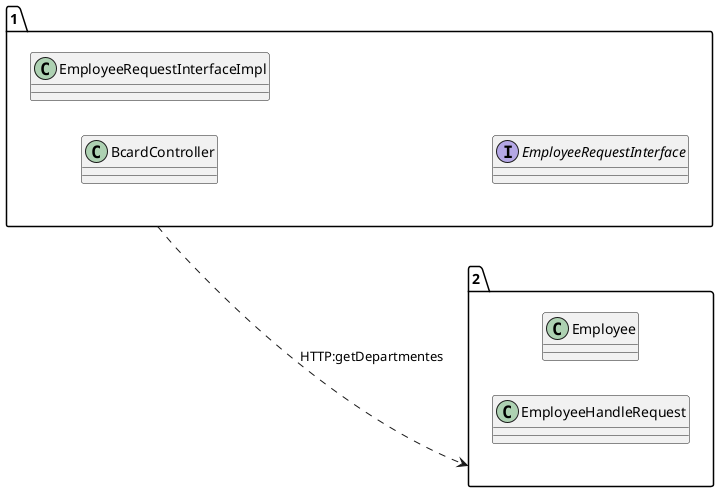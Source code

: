 @startuml 
allow_mixing
left to right direction
package "1"{
class BcardController
class EmployeeRequestInterfaceImpl
interface EmployeeRequestInterface

}
package "2"{
class Employee
class EmployeeHandleRequest

}
"1" ..> "2":HTTP:getDepartmentes
@enduml